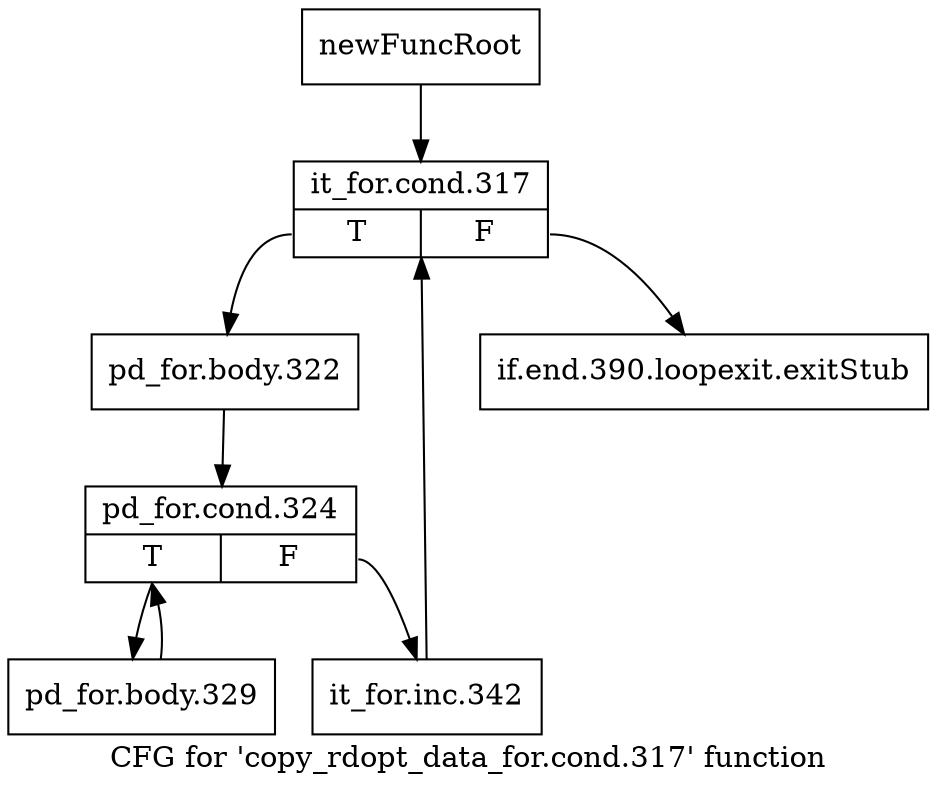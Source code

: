 digraph "CFG for 'copy_rdopt_data_for.cond.317' function" {
	label="CFG for 'copy_rdopt_data_for.cond.317' function";

	Node0x24d3dc0 [shape=record,label="{newFuncRoot}"];
	Node0x24d3dc0 -> Node0x24d3e60;
	Node0x24d3e10 [shape=record,label="{if.end.390.loopexit.exitStub}"];
	Node0x24d3e60 [shape=record,label="{it_for.cond.317|{<s0>T|<s1>F}}"];
	Node0x24d3e60:s0 -> Node0x24d3eb0;
	Node0x24d3e60:s1 -> Node0x24d3e10;
	Node0x24d3eb0 [shape=record,label="{pd_for.body.322}"];
	Node0x24d3eb0 -> Node0x24d3f00;
	Node0x24d3f00 [shape=record,label="{pd_for.cond.324|{<s0>T|<s1>F}}"];
	Node0x24d3f00:s0 -> Node0x24d3fa0;
	Node0x24d3f00:s1 -> Node0x24d3f50;
	Node0x24d3f50 [shape=record,label="{it_for.inc.342}"];
	Node0x24d3f50 -> Node0x24d3e60;
	Node0x24d3fa0 [shape=record,label="{pd_for.body.329}"];
	Node0x24d3fa0 -> Node0x24d3f00;
}
